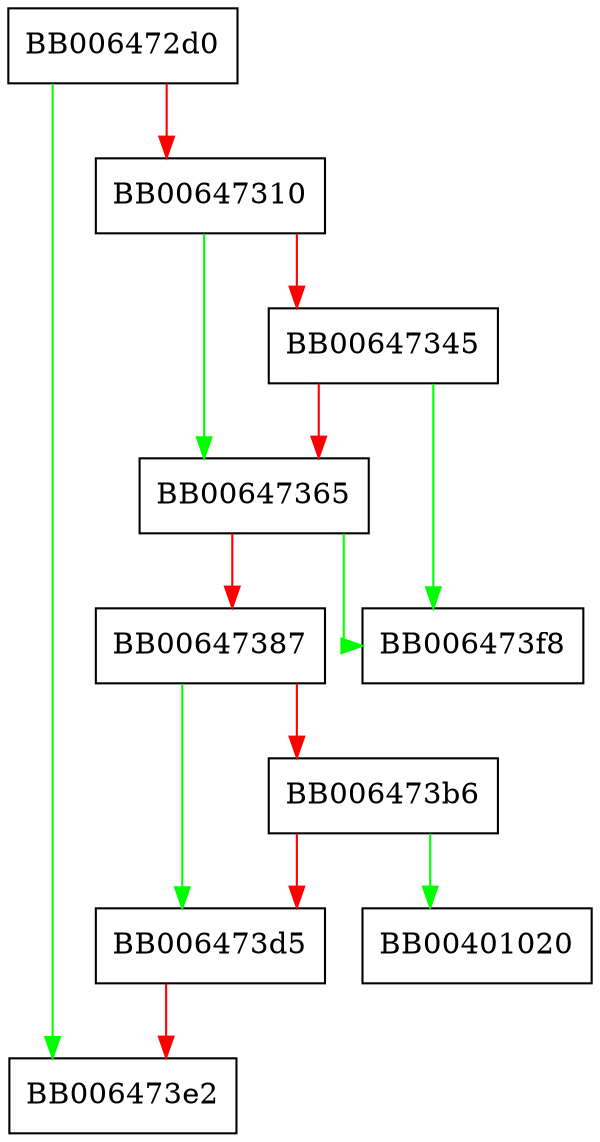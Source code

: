 digraph t_tob64 {
  node [shape="box"];
  graph [splines=ortho];
  BB006472d0 -> BB006473e2 [color="green"];
  BB006472d0 -> BB00647310 [color="red"];
  BB00647310 -> BB00647365 [color="green"];
  BB00647310 -> BB00647345 [color="red"];
  BB00647345 -> BB006473f8 [color="green"];
  BB00647345 -> BB00647365 [color="red"];
  BB00647365 -> BB006473f8 [color="green"];
  BB00647365 -> BB00647387 [color="red"];
  BB00647387 -> BB006473d5 [color="green"];
  BB00647387 -> BB006473b6 [color="red"];
  BB006473b6 -> BB00401020 [color="green"];
  BB006473b6 -> BB006473d5 [color="red"];
  BB006473d5 -> BB006473e2 [color="red"];
}